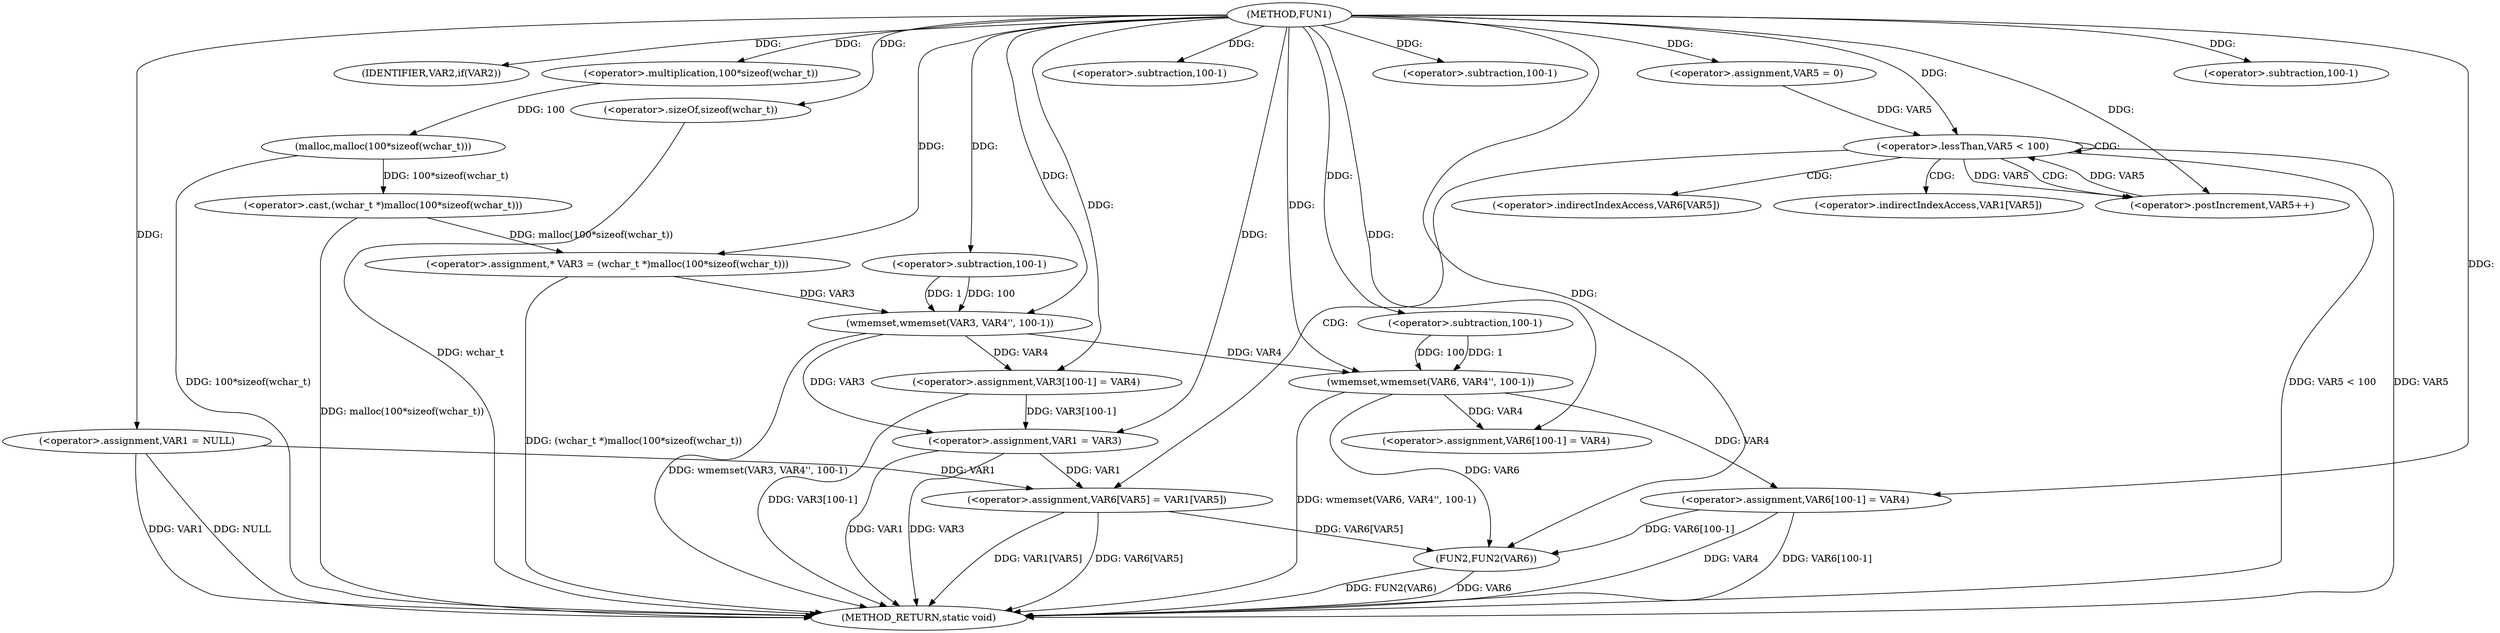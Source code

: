 digraph FUN1 {  
"1000100" [label = "(METHOD,FUN1)" ]
"1000178" [label = "(METHOD_RETURN,static void)" ]
"1000103" [label = "(<operator>.assignment,VAR1 = NULL)" ]
"1000107" [label = "(IDENTIFIER,VAR2,if(VAR2))" ]
"1000111" [label = "(<operator>.assignment,* VAR3 = (wchar_t *)malloc(100*sizeof(wchar_t)))" ]
"1000113" [label = "(<operator>.cast,(wchar_t *)malloc(100*sizeof(wchar_t)))" ]
"1000115" [label = "(malloc,malloc(100*sizeof(wchar_t)))" ]
"1000116" [label = "(<operator>.multiplication,100*sizeof(wchar_t))" ]
"1000118" [label = "(<operator>.sizeOf,sizeof(wchar_t))" ]
"1000120" [label = "(wmemset,wmemset(VAR3, VAR4'', 100-1))" ]
"1000123" [label = "(<operator>.subtraction,100-1)" ]
"1000126" [label = "(<operator>.assignment,VAR3[100-1] = VAR4)" ]
"1000129" [label = "(<operator>.subtraction,100-1)" ]
"1000133" [label = "(<operator>.assignment,VAR1 = VAR3)" ]
"1000139" [label = "(wmemset,wmemset(VAR6, VAR4'', 100-1))" ]
"1000142" [label = "(<operator>.subtraction,100-1)" ]
"1000145" [label = "(<operator>.assignment,VAR6[100-1] = VAR4)" ]
"1000148" [label = "(<operator>.subtraction,100-1)" ]
"1000153" [label = "(<operator>.assignment,VAR5 = 0)" ]
"1000156" [label = "(<operator>.lessThan,VAR5 < 100)" ]
"1000159" [label = "(<operator>.postIncrement,VAR5++)" ]
"1000162" [label = "(<operator>.assignment,VAR6[VAR5] = VAR1[VAR5])" ]
"1000169" [label = "(<operator>.assignment,VAR6[100-1] = VAR4)" ]
"1000172" [label = "(<operator>.subtraction,100-1)" ]
"1000176" [label = "(FUN2,FUN2(VAR6))" ]
"1000163" [label = "(<operator>.indirectIndexAccess,VAR6[VAR5])" ]
"1000166" [label = "(<operator>.indirectIndexAccess,VAR1[VAR5])" ]
  "1000156" -> "1000178"  [ label = "DDG: VAR5"] 
  "1000103" -> "1000178"  [ label = "DDG: VAR1"] 
  "1000103" -> "1000178"  [ label = "DDG: NULL"] 
  "1000139" -> "1000178"  [ label = "DDG: wmemset(VAR6, VAR4'', 100-1)"] 
  "1000162" -> "1000178"  [ label = "DDG: VAR1[VAR5]"] 
  "1000113" -> "1000178"  [ label = "DDG: malloc(100*sizeof(wchar_t))"] 
  "1000176" -> "1000178"  [ label = "DDG: FUN2(VAR6)"] 
  "1000156" -> "1000178"  [ label = "DDG: VAR5 < 100"] 
  "1000118" -> "1000178"  [ label = "DDG: wchar_t"] 
  "1000169" -> "1000178"  [ label = "DDG: VAR4"] 
  "1000133" -> "1000178"  [ label = "DDG: VAR1"] 
  "1000126" -> "1000178"  [ label = "DDG: VAR3[100-1]"] 
  "1000133" -> "1000178"  [ label = "DDG: VAR3"] 
  "1000111" -> "1000178"  [ label = "DDG: (wchar_t *)malloc(100*sizeof(wchar_t))"] 
  "1000120" -> "1000178"  [ label = "DDG: wmemset(VAR3, VAR4'', 100-1)"] 
  "1000176" -> "1000178"  [ label = "DDG: VAR6"] 
  "1000169" -> "1000178"  [ label = "DDG: VAR6[100-1]"] 
  "1000162" -> "1000178"  [ label = "DDG: VAR6[VAR5]"] 
  "1000115" -> "1000178"  [ label = "DDG: 100*sizeof(wchar_t)"] 
  "1000100" -> "1000103"  [ label = "DDG: "] 
  "1000100" -> "1000107"  [ label = "DDG: "] 
  "1000113" -> "1000111"  [ label = "DDG: malloc(100*sizeof(wchar_t))"] 
  "1000100" -> "1000111"  [ label = "DDG: "] 
  "1000115" -> "1000113"  [ label = "DDG: 100*sizeof(wchar_t)"] 
  "1000116" -> "1000115"  [ label = "DDG: 100"] 
  "1000100" -> "1000116"  [ label = "DDG: "] 
  "1000100" -> "1000118"  [ label = "DDG: "] 
  "1000111" -> "1000120"  [ label = "DDG: VAR3"] 
  "1000100" -> "1000120"  [ label = "DDG: "] 
  "1000123" -> "1000120"  [ label = "DDG: 100"] 
  "1000123" -> "1000120"  [ label = "DDG: 1"] 
  "1000100" -> "1000123"  [ label = "DDG: "] 
  "1000120" -> "1000126"  [ label = "DDG: VAR4"] 
  "1000100" -> "1000126"  [ label = "DDG: "] 
  "1000100" -> "1000129"  [ label = "DDG: "] 
  "1000120" -> "1000133"  [ label = "DDG: VAR3"] 
  "1000126" -> "1000133"  [ label = "DDG: VAR3[100-1]"] 
  "1000100" -> "1000133"  [ label = "DDG: "] 
  "1000100" -> "1000139"  [ label = "DDG: "] 
  "1000120" -> "1000139"  [ label = "DDG: VAR4"] 
  "1000142" -> "1000139"  [ label = "DDG: 100"] 
  "1000142" -> "1000139"  [ label = "DDG: 1"] 
  "1000100" -> "1000142"  [ label = "DDG: "] 
  "1000139" -> "1000145"  [ label = "DDG: VAR4"] 
  "1000100" -> "1000145"  [ label = "DDG: "] 
  "1000100" -> "1000148"  [ label = "DDG: "] 
  "1000100" -> "1000153"  [ label = "DDG: "] 
  "1000159" -> "1000156"  [ label = "DDG: VAR5"] 
  "1000153" -> "1000156"  [ label = "DDG: VAR5"] 
  "1000100" -> "1000156"  [ label = "DDG: "] 
  "1000156" -> "1000159"  [ label = "DDG: VAR5"] 
  "1000100" -> "1000159"  [ label = "DDG: "] 
  "1000103" -> "1000162"  [ label = "DDG: VAR1"] 
  "1000133" -> "1000162"  [ label = "DDG: VAR1"] 
  "1000100" -> "1000169"  [ label = "DDG: "] 
  "1000139" -> "1000169"  [ label = "DDG: VAR4"] 
  "1000100" -> "1000172"  [ label = "DDG: "] 
  "1000139" -> "1000176"  [ label = "DDG: VAR6"] 
  "1000169" -> "1000176"  [ label = "DDG: VAR6[100-1]"] 
  "1000162" -> "1000176"  [ label = "DDG: VAR6[VAR5]"] 
  "1000100" -> "1000176"  [ label = "DDG: "] 
  "1000156" -> "1000163"  [ label = "CDG: "] 
  "1000156" -> "1000159"  [ label = "CDG: "] 
  "1000156" -> "1000156"  [ label = "CDG: "] 
  "1000156" -> "1000166"  [ label = "CDG: "] 
  "1000156" -> "1000162"  [ label = "CDG: "] 
}
